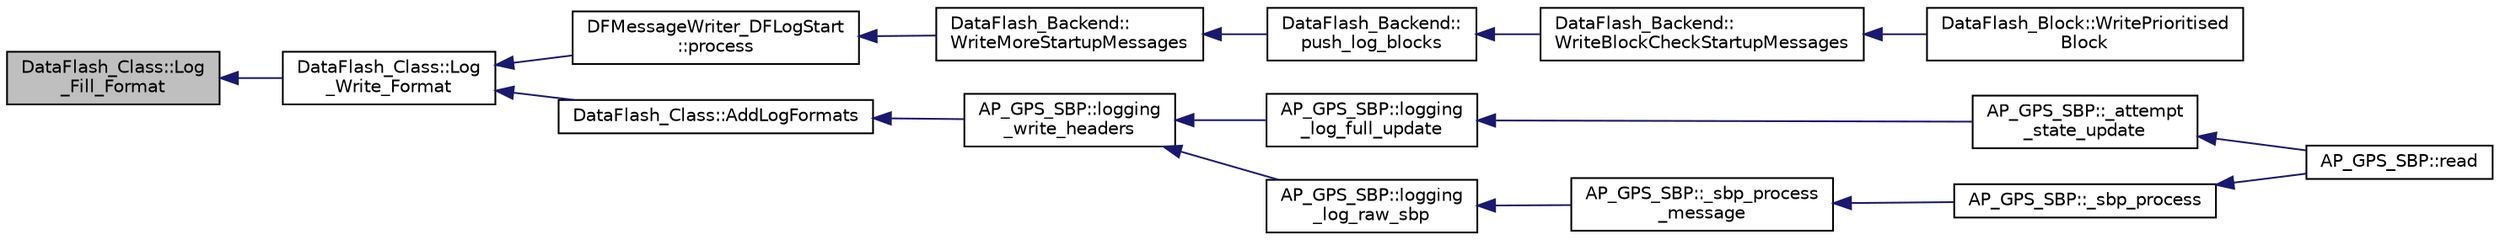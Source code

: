 digraph "DataFlash_Class::Log_Fill_Format"
{
 // INTERACTIVE_SVG=YES
  edge [fontname="Helvetica",fontsize="10",labelfontname="Helvetica",labelfontsize="10"];
  node [fontname="Helvetica",fontsize="10",shape=record];
  rankdir="LR";
  Node1 [label="DataFlash_Class::Log\l_Fill_Format",height=0.2,width=0.4,color="black", fillcolor="grey75", style="filled", fontcolor="black"];
  Node1 -> Node2 [dir="back",color="midnightblue",fontsize="10",style="solid",fontname="Helvetica"];
  Node2 [label="DataFlash_Class::Log\l_Write_Format",height=0.2,width=0.4,color="black", fillcolor="white", style="filled",URL="$classDataFlash__Class.html#afc587ba5893e0b91d4b962d4d4673ab2"];
  Node2 -> Node3 [dir="back",color="midnightblue",fontsize="10",style="solid",fontname="Helvetica"];
  Node3 [label="DFMessageWriter_DFLogStart\l::process",height=0.2,width=0.4,color="black", fillcolor="white", style="filled",URL="$classDFMessageWriter__DFLogStart.html#a81d7ab192bff2616b7649f3d4bdf7ca7"];
  Node3 -> Node4 [dir="back",color="midnightblue",fontsize="10",style="solid",fontname="Helvetica"];
  Node4 [label="DataFlash_Backend::\lWriteMoreStartupMessages",height=0.2,width=0.4,color="black", fillcolor="white", style="filled",URL="$classDataFlash__Backend.html#af17a5022c4e47cfdd56c1a5887e85632"];
  Node4 -> Node5 [dir="back",color="midnightblue",fontsize="10",style="solid",fontname="Helvetica"];
  Node5 [label="DataFlash_Backend::\lpush_log_blocks",height=0.2,width=0.4,color="black", fillcolor="white", style="filled",URL="$classDataFlash__Backend.html#af5ccb067107a1ee7289ec208b5bc3bae"];
  Node5 -> Node6 [dir="back",color="midnightblue",fontsize="10",style="solid",fontname="Helvetica"];
  Node6 [label="DataFlash_Backend::\lWriteBlockCheckStartupMessages",height=0.2,width=0.4,color="black", fillcolor="white", style="filled",URL="$classDataFlash__Backend.html#a82784dcb330ac456bbd1d3333b7c5769"];
  Node6 -> Node7 [dir="back",color="midnightblue",fontsize="10",style="solid",fontname="Helvetica"];
  Node7 [label="DataFlash_Block::WritePrioritised\lBlock",height=0.2,width=0.4,color="black", fillcolor="white", style="filled",URL="$classDataFlash__Block.html#aeb4df7ca0d756fa0f7e6d5e172b35658"];
  Node2 -> Node8 [dir="back",color="midnightblue",fontsize="10",style="solid",fontname="Helvetica"];
  Node8 [label="DataFlash_Class::AddLogFormats",height=0.2,width=0.4,color="black", fillcolor="white", style="filled",URL="$classDataFlash__Class.html#a29bebad0ba87297f083ecc1bc23bed51"];
  Node8 -> Node9 [dir="back",color="midnightblue",fontsize="10",style="solid",fontname="Helvetica"];
  Node9 [label="AP_GPS_SBP::logging\l_write_headers",height=0.2,width=0.4,color="black", fillcolor="white", style="filled",URL="$classAP__GPS__SBP.html#ad7b0b15f5b06d35e0537da4c29447e7c"];
  Node9 -> Node10 [dir="back",color="midnightblue",fontsize="10",style="solid",fontname="Helvetica"];
  Node10 [label="AP_GPS_SBP::logging\l_log_full_update",height=0.2,width=0.4,color="black", fillcolor="white", style="filled",URL="$classAP__GPS__SBP.html#af5d2846c5c8368ab5d6d9456f78cb04d"];
  Node10 -> Node11 [dir="back",color="midnightblue",fontsize="10",style="solid",fontname="Helvetica"];
  Node11 [label="AP_GPS_SBP::_attempt\l_state_update",height=0.2,width=0.4,color="black", fillcolor="white", style="filled",URL="$classAP__GPS__SBP.html#af9e1e7cae1c58891c9a47a6ae6425491"];
  Node11 -> Node12 [dir="back",color="midnightblue",fontsize="10",style="solid",fontname="Helvetica"];
  Node12 [label="AP_GPS_SBP::read",height=0.2,width=0.4,color="black", fillcolor="white", style="filled",URL="$classAP__GPS__SBP.html#a3fa95c1c1f83ad45a11a61d604e61d8d"];
  Node9 -> Node13 [dir="back",color="midnightblue",fontsize="10",style="solid",fontname="Helvetica"];
  Node13 [label="AP_GPS_SBP::logging\l_log_raw_sbp",height=0.2,width=0.4,color="black", fillcolor="white", style="filled",URL="$classAP__GPS__SBP.html#a03c2f3629f94e7b6df5989cc33d9d59a"];
  Node13 -> Node14 [dir="back",color="midnightblue",fontsize="10",style="solid",fontname="Helvetica"];
  Node14 [label="AP_GPS_SBP::_sbp_process\l_message",height=0.2,width=0.4,color="black", fillcolor="white", style="filled",URL="$classAP__GPS__SBP.html#a95d51866fda5a620229c74d5684acce4"];
  Node14 -> Node15 [dir="back",color="midnightblue",fontsize="10",style="solid",fontname="Helvetica"];
  Node15 [label="AP_GPS_SBP::_sbp_process",height=0.2,width=0.4,color="black", fillcolor="white", style="filled",URL="$classAP__GPS__SBP.html#ad6291fa91e5c338da770ffdfefb6cd8a"];
  Node15 -> Node12 [dir="back",color="midnightblue",fontsize="10",style="solid",fontname="Helvetica"];
}
